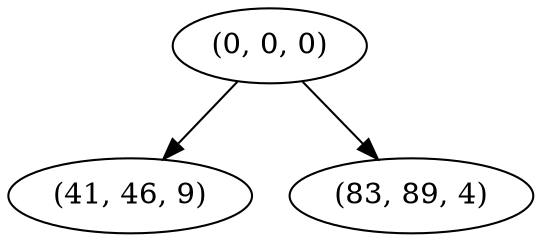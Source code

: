 digraph tree {
    "(0, 0, 0)";
    "(41, 46, 9)";
    "(83, 89, 4)";
    "(0, 0, 0)" -> "(41, 46, 9)";
    "(0, 0, 0)" -> "(83, 89, 4)";
}

